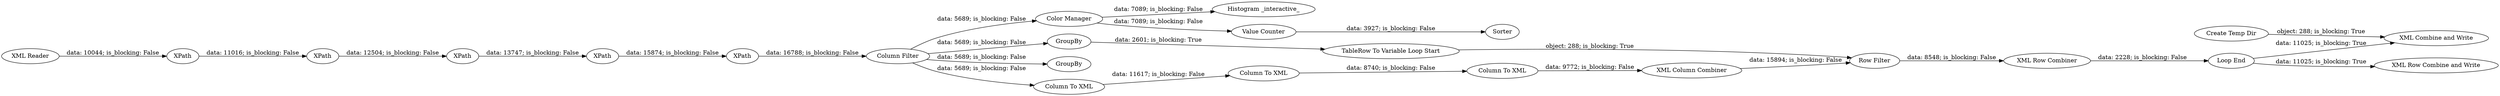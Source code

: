 digraph {
	"415640015014937295_43" [label="Histogram _interactive_"]
	"415640015014937295_3" [label="XML Reader"]
	"415640015014937295_34" [label="Color Manager"]
	"415640015014937295_74" [label="XML Column Combiner"]
	"415640015014937295_37" [label="Value Counter"]
	"8011306842595009802_47" [label=XPath]
	"415640015014937295_75" [label="Column To XML"]
	"415640015014937295_41" [label="XML Row Combiner"]
	"415640015014937295_45" [label="Create Temp Dir"]
	"8011306842595009802_49" [label=XPath]
	"415640015014937295_38" [label=GroupBy]
	"415640015014937295_39" [label="TableRow To Variable Loop Start"]
	"8011306842595009802_48" [label=XPath]
	"415640015014937295_40" [label="Row Filter"]
	"8011306842595009802_46" [label=XPath]
	"415640015014937295_52" [label="XML Row Combine and Write"]
	"415640015014937295_36" [label=Sorter]
	"415640015014937295_76" [label=GroupBy]
	"415640015014937295_44" [label="Column To XML"]
	"415640015014937295_73" [label="Column To XML"]
	"8011306842595009802_50" [label=XPath]
	"415640015014937295_35" [label="Column Filter"]
	"415640015014937295_31" [label="XML Combine and Write"]
	"415640015014937295_42" [label="Loop End"]
	"8011306842595009802_48" -> "8011306842595009802_49" [label="data: 13747; is_blocking: False"]
	"415640015014937295_39" -> "415640015014937295_40" [label="object: 288; is_blocking: True"]
	"415640015014937295_38" -> "415640015014937295_39" [label="data: 2601; is_blocking: True"]
	"415640015014937295_34" -> "415640015014937295_37" [label="data: 7089; is_blocking: False"]
	"415640015014937295_35" -> "415640015014937295_44" [label="data: 5689; is_blocking: False"]
	"8011306842595009802_50" -> "415640015014937295_35" [label="data: 16788; is_blocking: False"]
	"415640015014937295_74" -> "415640015014937295_40" [label="data: 15894; is_blocking: False"]
	"8011306842595009802_47" -> "8011306842595009802_48" [label="data: 12504; is_blocking: False"]
	"8011306842595009802_46" -> "8011306842595009802_47" [label="data: 11016; is_blocking: False"]
	"415640015014937295_44" -> "415640015014937295_73" [label="data: 11617; is_blocking: False"]
	"415640015014937295_3" -> "8011306842595009802_46" [label="data: 10044; is_blocking: False"]
	"415640015014937295_40" -> "415640015014937295_41" [label="data: 8548; is_blocking: False"]
	"415640015014937295_42" -> "415640015014937295_31" [label="data: 11025; is_blocking: True"]
	"8011306842595009802_49" -> "8011306842595009802_50" [label="data: 15874; is_blocking: False"]
	"415640015014937295_41" -> "415640015014937295_42" [label="data: 2228; is_blocking: False"]
	"415640015014937295_73" -> "415640015014937295_75" [label="data: 8740; is_blocking: False"]
	"415640015014937295_34" -> "415640015014937295_43" [label="data: 7089; is_blocking: False"]
	"415640015014937295_35" -> "415640015014937295_38" [label="data: 5689; is_blocking: False"]
	"415640015014937295_42" -> "415640015014937295_52" [label="data: 11025; is_blocking: True"]
	"415640015014937295_45" -> "415640015014937295_31" [label="object: 288; is_blocking: True"]
	"415640015014937295_75" -> "415640015014937295_74" [label="data: 9772; is_blocking: False"]
	"415640015014937295_35" -> "415640015014937295_34" [label="data: 5689; is_blocking: False"]
	"415640015014937295_37" -> "415640015014937295_36" [label="data: 3927; is_blocking: False"]
	"415640015014937295_35" -> "415640015014937295_76" [label="data: 5689; is_blocking: False"]
	rankdir=LR
}

